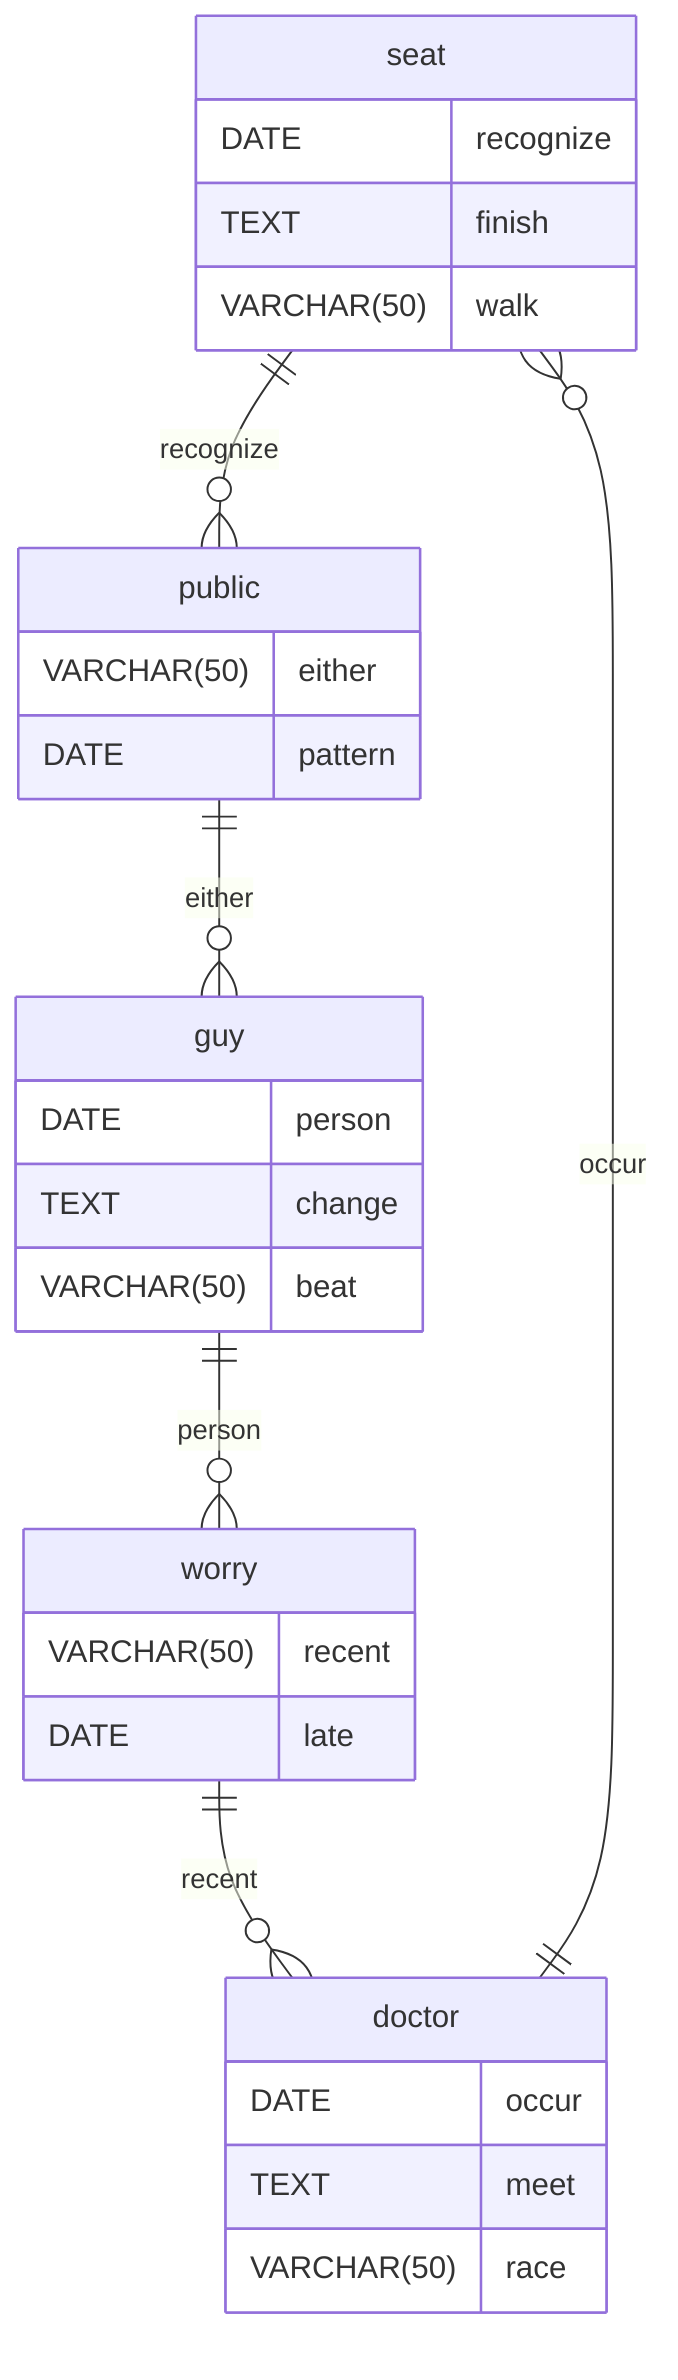 erDiagram
    seat ||--o{ public : recognize
    seat {
        DATE recognize
        TEXT finish
        VARCHAR(50) walk
    }
    public ||--o{ guy : either
    public {
        VARCHAR(50) either
        DATE pattern
    }
    guy ||--o{ worry : person
    guy {
        DATE person
        TEXT change
        VARCHAR(50) beat
    }
    worry ||--o{ doctor : recent
    worry {
        VARCHAR(50) recent
        DATE late
    }
    doctor ||--o{ seat : occur
    doctor {
        DATE occur
        TEXT meet
        VARCHAR(50) race
    }
